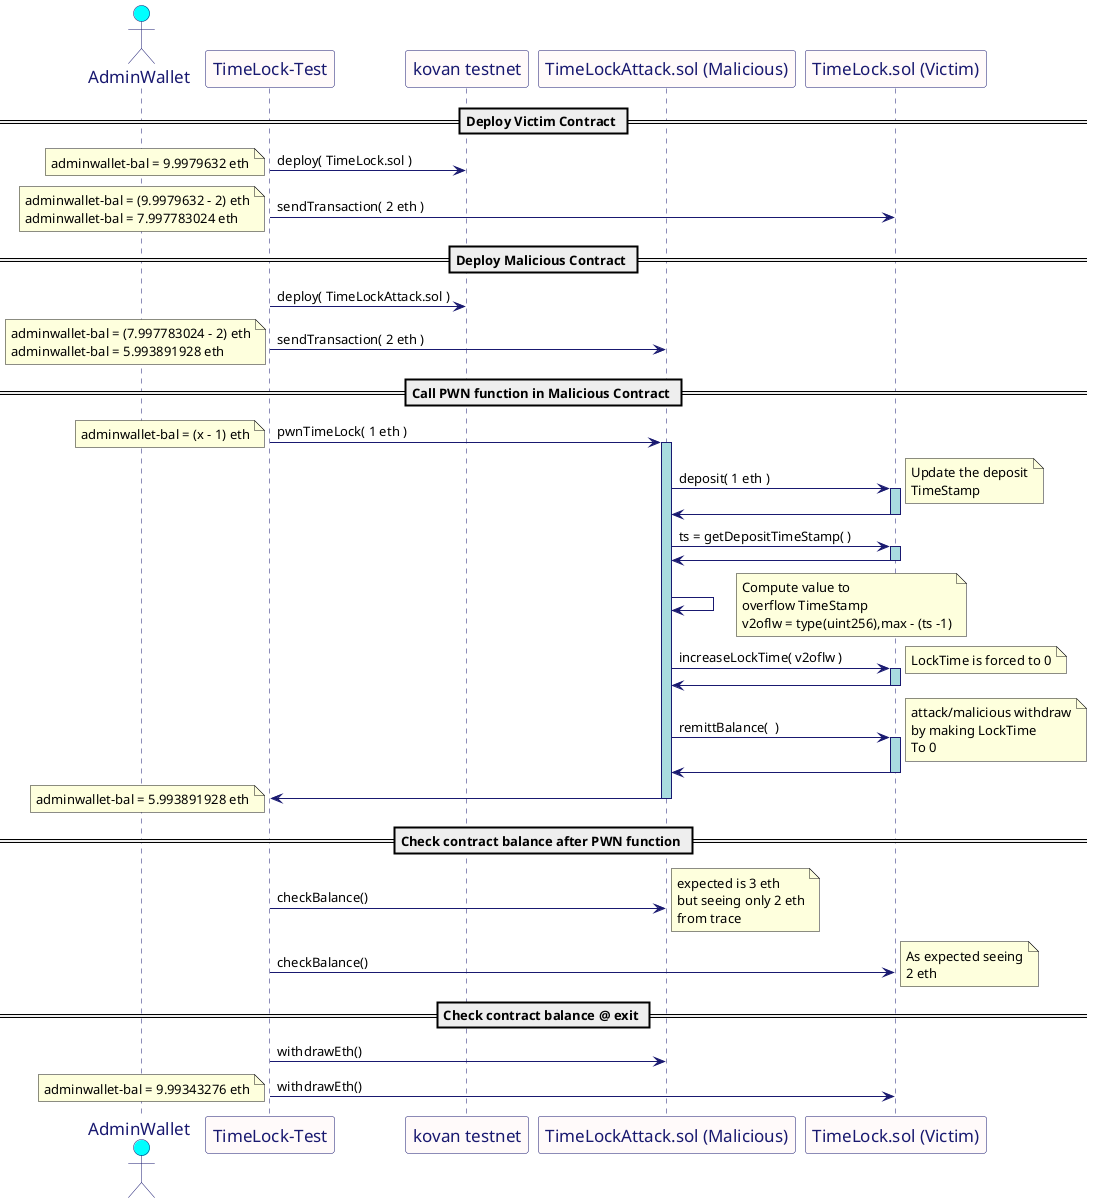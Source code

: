 @startuml

skinparam sequence {
ArrowColor MidnightBlue
ActorBorderColor MidnightBlue
LifeLineBorderColor MidnightBlue
LifeLineBackgroundColor #A9DCDF

ParticipantBorderColor MidnightBlue
ParticipantBackgroundColor snow
ParticipantFontSize 17
ParticipantFontColor MidnightBlue

ActorBackgroundColor aqua
ActorFontColor MidnightBlue
ActorFontSize 17
}

actor AdminWallet
participant "TimeLock-Test" as tapp
participant "kovan testnet" as tnet
participant "TimeLockAttack.sol (Malicious)" as tatck
participant "TimeLock.sol (Victim)" as tlck

' Deploy Contracts

== Deploy Victim Contract ==

tapp -> tnet: deploy( TimeLock.sol )

note left
adminwallet-bal = 9.9979632 eth
end note

tapp -> tlck: sendTransaction( 2 eth )

note left
adminwallet-bal = (9.9979632 - 2) eth
adminwallet-bal = 7.997783024 eth
end note

== Deploy Malicious Contract ==

tapp -> tnet: deploy( TimeLockAttack.sol )
tapp -> tatck: sendTransaction( 2 eth )

note left
adminwallet-bal = (7.997783024 - 2) eth
adminwallet-bal = 5.993891928 eth
end note

== Call PWN function in Malicious Contract ==

tapp -> tatck: pwnTimeLock( 1 eth )
activate tatck

note left
adminwallet-bal = (x - 1) eth
end note

tatck -> tlck: deposit( 1 eth )
activate tlck

note right
Update the deposit
TimeStamp
end note

tlck -> tatck:
deactivate tlck

tatck -> tlck: ts = getDepositTimeStamp( )
activate tlck

tlck -> tatck:
deactivate tlck

tatck -> tatck:
note right
Compute value to
overflow TimeStamp
v2oflw = type(uint256),max - (ts -1)
end note

tatck -> tlck: increaseLockTime( v2oflw )
activate tlck

note right
LockTime is forced to 0
end note

tlck -> tatck:
deactivate tlck

tatck -> tlck: remittBalance(  )
activate tlck

note right
attack/malicious withdraw
by making LockTime
To 0
end note

tlck -> tatck:
deactivate tlck

tatck -> tapp:
deactivate tatck

note left
adminwallet-bal = 5.993891928 eth
end note

== Check contract balance after PWN function ==

tapp -> tatck: checkBalance()

note right
expected is 3 eth
but seeing only 2 eth
from trace
end note

tapp -> tlck: checkBalance()

note right
As expected seeing
2 eth
end note

== Check contract balance @ exit ==

tapp -> tatck: withdrawEth()

tapp -> tlck: withdrawEth()

note left
adminwallet-bal = 9.99343276 eth
end note

@enduml
